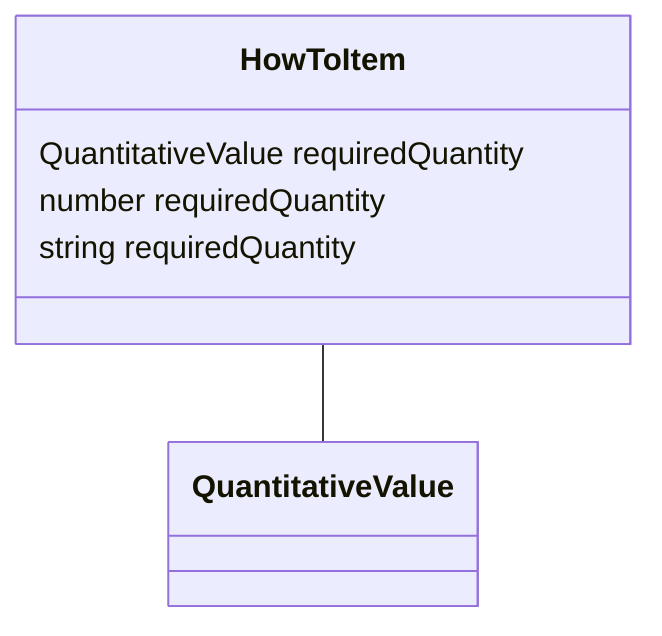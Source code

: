 classDiagram
  HowToItem -- QuantitativeValue


class HowToItem {

  QuantitativeValue requiredQuantity
  number requiredQuantity
  string requiredQuantity

 }